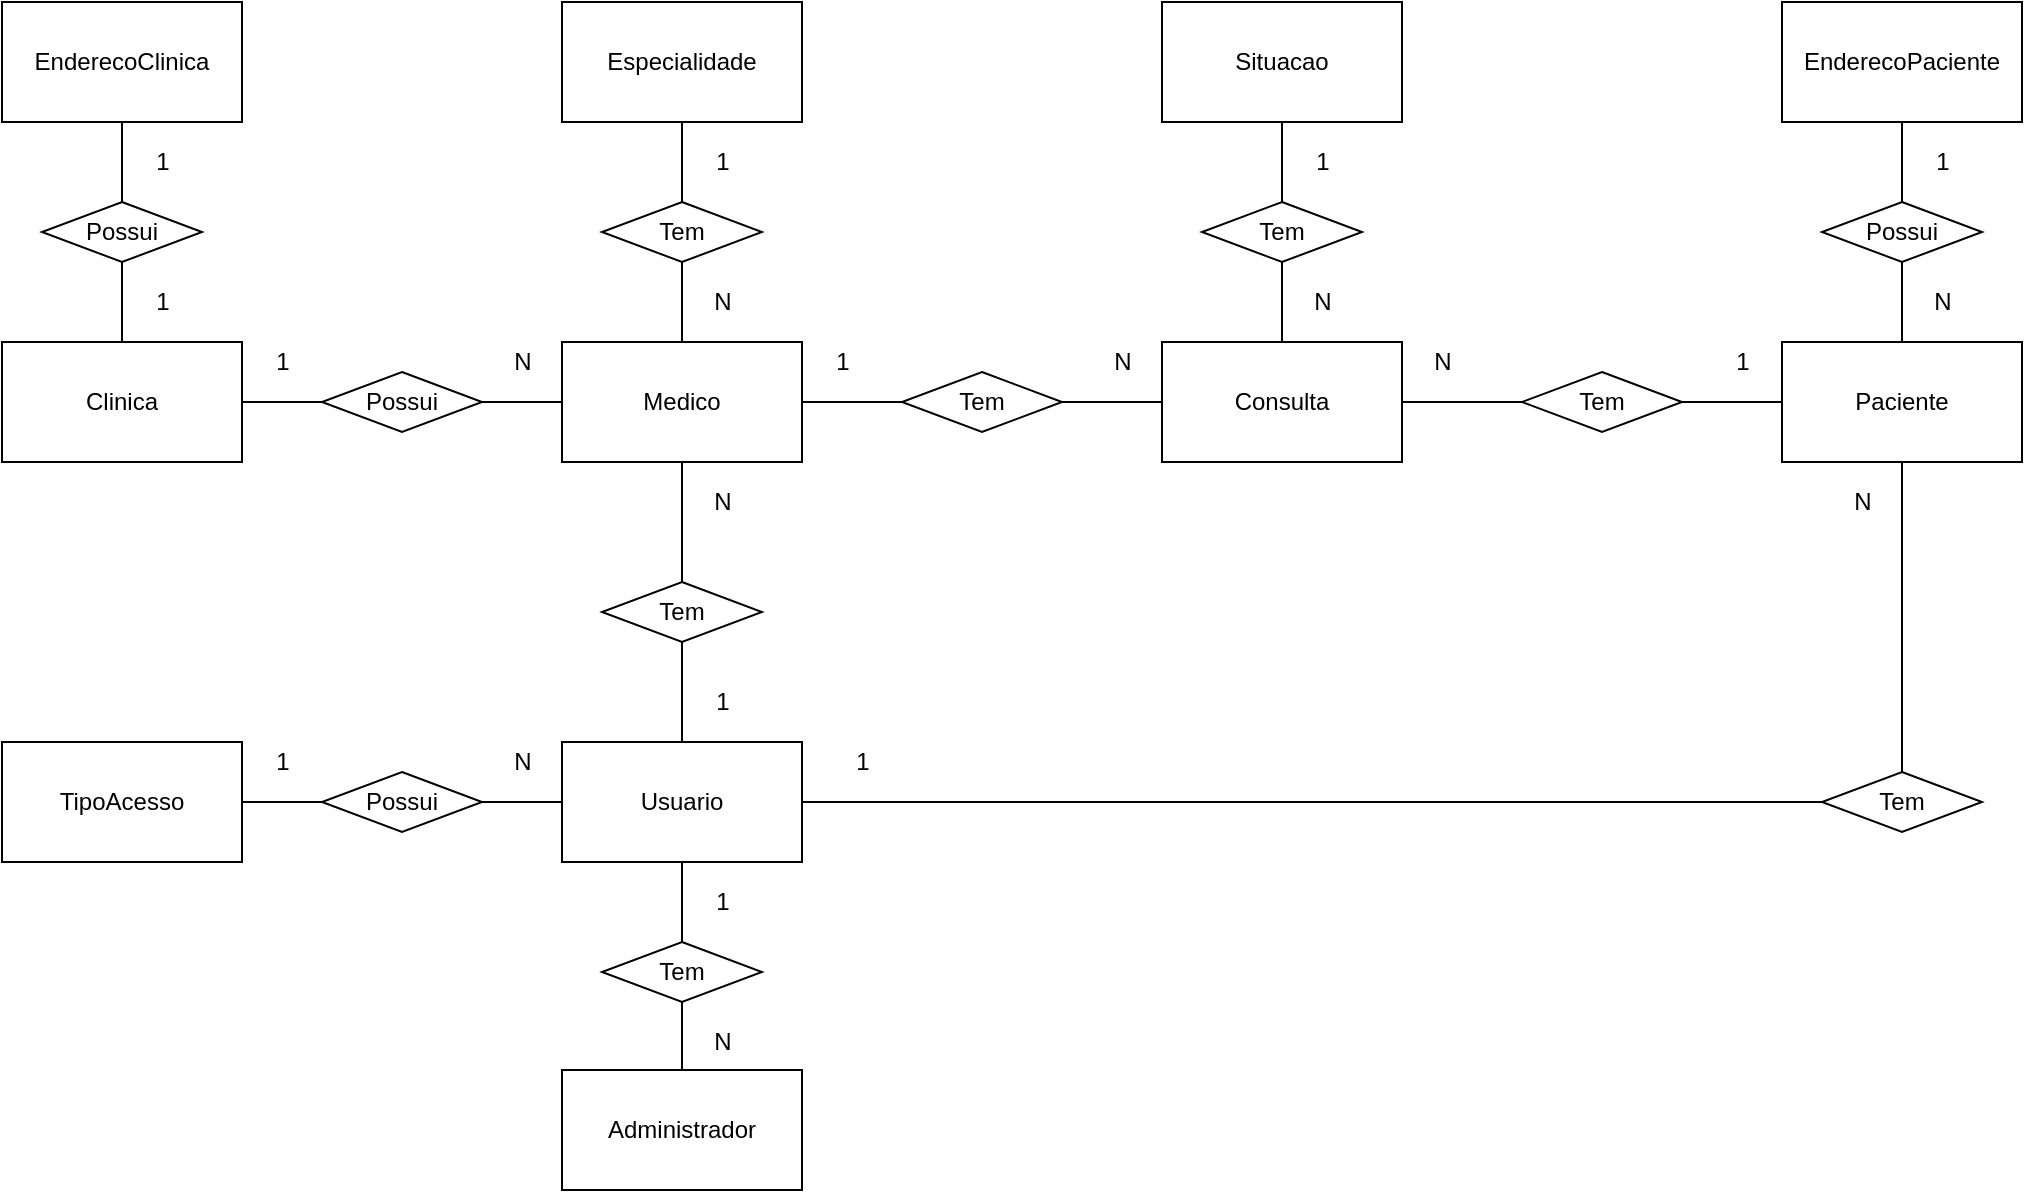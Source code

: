 <mxfile version="12.6.7" type="device" pages="2"><diagram id="RTGGnrLRQ4Rxk-JFBZKY" name="Conceitual"><mxGraphModel dx="848" dy="948" grid="1" gridSize="10" guides="1" tooltips="1" connect="1" arrows="1" fold="1" page="1" pageScale="1" pageWidth="827" pageHeight="1169" math="0" shadow="0"><root><mxCell id="0"/><mxCell id="1" parent="0"/><mxCell id="88bCL3sE8phS1_33BV3G-10" style="edgeStyle=orthogonalEdgeStyle;rounded=0;orthogonalLoop=1;jettySize=auto;html=1;endArrow=none;endFill=0;" edge="1" parent="1" source="88bCL3sE8phS1_33BV3G-1" target="88bCL3sE8phS1_33BV3G-8"><mxGeometry relative="1" as="geometry"/></mxCell><mxCell id="88bCL3sE8phS1_33BV3G-1" value="EnderecoClinica" style="rounded=0;whiteSpace=wrap;html=1;" vertex="1" parent="1"><mxGeometry x="20" y="20" width="120" height="60" as="geometry"/></mxCell><mxCell id="88bCL3sE8phS1_33BV3G-12" style="edgeStyle=orthogonalEdgeStyle;rounded=0;orthogonalLoop=1;jettySize=auto;html=1;endArrow=none;endFill=0;" edge="1" parent="1" source="88bCL3sE8phS1_33BV3G-2" target="88bCL3sE8phS1_33BV3G-8"><mxGeometry relative="1" as="geometry"/></mxCell><mxCell id="hlyUsVw-rLMhqmAxXdRf-1" style="edgeStyle=orthogonalEdgeStyle;rounded=0;orthogonalLoop=1;jettySize=auto;html=1;endArrow=none;endFill=0;" edge="1" parent="1" source="88bCL3sE8phS1_33BV3G-2" target="88bCL3sE8phS1_33BV3G-14"><mxGeometry relative="1" as="geometry"/></mxCell><mxCell id="88bCL3sE8phS1_33BV3G-2" value="Clinica" style="rounded=0;whiteSpace=wrap;html=1;" vertex="1" parent="1"><mxGeometry x="20" y="190" width="120" height="60" as="geometry"/></mxCell><mxCell id="88bCL3sE8phS1_33BV3G-48" value="" style="edgeStyle=orthogonalEdgeStyle;rounded=0;orthogonalLoop=1;jettySize=auto;html=1;endArrow=none;endFill=0;" edge="1" parent="1" source="88bCL3sE8phS1_33BV3G-4" target="88bCL3sE8phS1_33BV3G-25"><mxGeometry relative="1" as="geometry"/></mxCell><mxCell id="88bCL3sE8phS1_33BV3G-66" style="edgeStyle=orthogonalEdgeStyle;rounded=0;orthogonalLoop=1;jettySize=auto;html=1;endArrow=none;endFill=0;" edge="1" parent="1" source="88bCL3sE8phS1_33BV3G-4" target="88bCL3sE8phS1_33BV3G-65"><mxGeometry relative="1" as="geometry"/></mxCell><mxCell id="88bCL3sE8phS1_33BV3G-4" value="Medico" style="rounded=0;whiteSpace=wrap;html=1;" vertex="1" parent="1"><mxGeometry x="300" y="190" width="120" height="60" as="geometry"/></mxCell><mxCell id="88bCL3sE8phS1_33BV3G-46" style="edgeStyle=orthogonalEdgeStyle;rounded=0;orthogonalLoop=1;jettySize=auto;html=1;endArrow=none;endFill=0;" edge="1" parent="1" source="88bCL3sE8phS1_33BV3G-6" target="88bCL3sE8phS1_33BV3G-21"><mxGeometry relative="1" as="geometry"/></mxCell><mxCell id="88bCL3sE8phS1_33BV3G-6" value="Especialidade" style="rounded=0;whiteSpace=wrap;html=1;" vertex="1" parent="1"><mxGeometry x="300" y="20" width="120" height="60" as="geometry"/></mxCell><mxCell id="88bCL3sE8phS1_33BV3G-8" value="Possui" style="rhombus;whiteSpace=wrap;html=1;" vertex="1" parent="1"><mxGeometry x="40" y="120" width="80" height="30" as="geometry"/></mxCell><mxCell id="88bCL3sE8phS1_33BV3G-16" style="edgeStyle=orthogonalEdgeStyle;rounded=0;orthogonalLoop=1;jettySize=auto;html=1;endArrow=none;endFill=0;" edge="1" parent="1" source="88bCL3sE8phS1_33BV3G-14" target="88bCL3sE8phS1_33BV3G-4"><mxGeometry relative="1" as="geometry"/></mxCell><mxCell id="88bCL3sE8phS1_33BV3G-14" value="Possui" style="rhombus;whiteSpace=wrap;html=1;" vertex="1" parent="1"><mxGeometry x="180" y="205" width="80" height="30" as="geometry"/></mxCell><mxCell id="88bCL3sE8phS1_33BV3G-44" style="edgeStyle=orthogonalEdgeStyle;rounded=0;orthogonalLoop=1;jettySize=auto;html=1;endArrow=none;endFill=0;" edge="1" parent="1" source="88bCL3sE8phS1_33BV3G-21" target="88bCL3sE8phS1_33BV3G-4"><mxGeometry relative="1" as="geometry"/></mxCell><mxCell id="88bCL3sE8phS1_33BV3G-21" value="Tem" style="rhombus;whiteSpace=wrap;html=1;" vertex="1" parent="1"><mxGeometry x="320" y="120" width="80" height="30" as="geometry"/></mxCell><mxCell id="88bCL3sE8phS1_33BV3G-47" style="edgeStyle=orthogonalEdgeStyle;rounded=0;orthogonalLoop=1;jettySize=auto;html=1;endArrow=none;endFill=0;" edge="1" parent="1" source="88bCL3sE8phS1_33BV3G-23" target="88bCL3sE8phS1_33BV3G-29"><mxGeometry relative="1" as="geometry"/></mxCell><mxCell id="88bCL3sE8phS1_33BV3G-23" value="TipoAcesso" style="rounded=0;whiteSpace=wrap;html=1;" vertex="1" parent="1"><mxGeometry x="20" y="390" width="120" height="60" as="geometry"/></mxCell><mxCell id="88bCL3sE8phS1_33BV3G-31" style="edgeStyle=orthogonalEdgeStyle;rounded=0;orthogonalLoop=1;jettySize=auto;html=1;endArrow=none;endFill=0;" edge="1" parent="1" source="88bCL3sE8phS1_33BV3G-24" target="88bCL3sE8phS1_33BV3G-29"><mxGeometry relative="1" as="geometry"/></mxCell><mxCell id="88bCL3sE8phS1_33BV3G-50" value="" style="edgeStyle=orthogonalEdgeStyle;rounded=0;orthogonalLoop=1;jettySize=auto;html=1;endArrow=none;endFill=0;" edge="1" parent="1" source="88bCL3sE8phS1_33BV3G-24" target="88bCL3sE8phS1_33BV3G-25"><mxGeometry relative="1" as="geometry"/></mxCell><mxCell id="88bCL3sE8phS1_33BV3G-74" style="edgeStyle=orthogonalEdgeStyle;rounded=0;orthogonalLoop=1;jettySize=auto;html=1;entryX=0.5;entryY=0;entryDx=0;entryDy=0;endArrow=none;endFill=0;" edge="1" parent="1" source="88bCL3sE8phS1_33BV3G-24" target="88bCL3sE8phS1_33BV3G-71"><mxGeometry relative="1" as="geometry"/></mxCell><mxCell id="88bCL3sE8phS1_33BV3G-24" value="Usuario" style="rounded=0;whiteSpace=wrap;html=1;" vertex="1" parent="1"><mxGeometry x="300" y="390" width="120" height="60" as="geometry"/></mxCell><mxCell id="88bCL3sE8phS1_33BV3G-25" value="Tem" style="rhombus;whiteSpace=wrap;html=1;" vertex="1" parent="1"><mxGeometry x="320" y="310" width="80" height="30" as="geometry"/></mxCell><mxCell id="88bCL3sE8phS1_33BV3G-29" value="Possui" style="rhombus;whiteSpace=wrap;html=1;" vertex="1" parent="1"><mxGeometry x="180" y="405" width="80" height="30" as="geometry"/></mxCell><mxCell id="88bCL3sE8phS1_33BV3G-42" style="edgeStyle=orthogonalEdgeStyle;rounded=0;orthogonalLoop=1;jettySize=auto;html=1;endArrow=none;endFill=0;" edge="1" parent="1" source="88bCL3sE8phS1_33BV3G-32" target="88bCL3sE8phS1_33BV3G-39"><mxGeometry relative="1" as="geometry"/></mxCell><mxCell id="88bCL3sE8phS1_33BV3G-55" style="edgeStyle=orthogonalEdgeStyle;rounded=0;orthogonalLoop=1;jettySize=auto;html=1;endArrow=none;endFill=0;" edge="1" parent="1" source="88bCL3sE8phS1_33BV3G-32" target="88bCL3sE8phS1_33BV3G-54"><mxGeometry relative="1" as="geometry"/></mxCell><mxCell id="88bCL3sE8phS1_33BV3G-32" value="Paciente" style="rounded=0;whiteSpace=wrap;html=1;" vertex="1" parent="1"><mxGeometry x="910" y="190" width="120" height="60" as="geometry"/></mxCell><mxCell id="88bCL3sE8phS1_33BV3G-53" value="" style="edgeStyle=orthogonalEdgeStyle;rounded=0;orthogonalLoop=1;jettySize=auto;html=1;endArrow=none;endFill=0;" edge="1" parent="1" source="88bCL3sE8phS1_33BV3G-33" target="88bCL3sE8phS1_33BV3G-39"><mxGeometry relative="1" as="geometry"/></mxCell><mxCell id="88bCL3sE8phS1_33BV3G-33" value="EnderecoPaciente" style="rounded=0;whiteSpace=wrap;html=1;" vertex="1" parent="1"><mxGeometry x="910" y="20.0" width="120" height="60" as="geometry"/></mxCell><mxCell id="88bCL3sE8phS1_33BV3G-39" value="Possui" style="rhombus;whiteSpace=wrap;html=1;" vertex="1" parent="1"><mxGeometry x="930" y="120" width="80" height="30" as="geometry"/></mxCell><mxCell id="88bCL3sE8phS1_33BV3G-56" style="edgeStyle=orthogonalEdgeStyle;rounded=0;orthogonalLoop=1;jettySize=auto;html=1;endArrow=none;endFill=0;" edge="1" parent="1" source="88bCL3sE8phS1_33BV3G-54" target="88bCL3sE8phS1_33BV3G-24"><mxGeometry relative="1" as="geometry"/></mxCell><mxCell id="88bCL3sE8phS1_33BV3G-54" value="Tem" style="rhombus;whiteSpace=wrap;html=1;" vertex="1" parent="1"><mxGeometry x="930" y="405" width="80" height="30" as="geometry"/></mxCell><mxCell id="88bCL3sE8phS1_33BV3G-75" style="edgeStyle=orthogonalEdgeStyle;rounded=0;orthogonalLoop=1;jettySize=auto;html=1;entryX=0.5;entryY=1;entryDx=0;entryDy=0;endArrow=none;endFill=0;" edge="1" parent="1" source="88bCL3sE8phS1_33BV3G-57" target="88bCL3sE8phS1_33BV3G-71"><mxGeometry relative="1" as="geometry"/></mxCell><mxCell id="88bCL3sE8phS1_33BV3G-57" value="Administrador" style="rounded=0;whiteSpace=wrap;html=1;" vertex="1" parent="1"><mxGeometry x="300" y="554" width="120" height="60" as="geometry"/></mxCell><mxCell id="88bCL3sE8phS1_33BV3G-63" style="edgeStyle=orthogonalEdgeStyle;rounded=0;orthogonalLoop=1;jettySize=auto;html=1;endArrow=none;endFill=0;" edge="1" parent="1" source="88bCL3sE8phS1_33BV3G-58" target="88bCL3sE8phS1_33BV3G-59"><mxGeometry relative="1" as="geometry"/></mxCell><mxCell id="88bCL3sE8phS1_33BV3G-58" value="Situacao" style="rounded=0;whiteSpace=wrap;html=1;" vertex="1" parent="1"><mxGeometry x="600" y="20.0" width="120" height="60" as="geometry"/></mxCell><mxCell id="88bCL3sE8phS1_33BV3G-59" value="Tem" style="rhombus;whiteSpace=wrap;html=1;" vertex="1" parent="1"><mxGeometry x="620" y="120" width="80" height="30" as="geometry"/></mxCell><mxCell id="88bCL3sE8phS1_33BV3G-64" style="edgeStyle=orthogonalEdgeStyle;rounded=0;orthogonalLoop=1;jettySize=auto;html=1;entryX=0.5;entryY=1;entryDx=0;entryDy=0;endArrow=none;endFill=0;" edge="1" parent="1" source="88bCL3sE8phS1_33BV3G-60" target="88bCL3sE8phS1_33BV3G-59"><mxGeometry relative="1" as="geometry"/></mxCell><mxCell id="88bCL3sE8phS1_33BV3G-67" style="edgeStyle=orthogonalEdgeStyle;rounded=0;orthogonalLoop=1;jettySize=auto;html=1;endArrow=none;endFill=0;" edge="1" parent="1" source="88bCL3sE8phS1_33BV3G-60" target="88bCL3sE8phS1_33BV3G-65"><mxGeometry relative="1" as="geometry"/></mxCell><mxCell id="88bCL3sE8phS1_33BV3G-60" value="Consulta" style="rounded=0;whiteSpace=wrap;html=1;" vertex="1" parent="1"><mxGeometry x="600" y="190" width="120" height="60" as="geometry"/></mxCell><mxCell id="88bCL3sE8phS1_33BV3G-65" value="Tem" style="rhombus;whiteSpace=wrap;html=1;" vertex="1" parent="1"><mxGeometry x="470" y="205" width="80" height="30" as="geometry"/></mxCell><mxCell id="88bCL3sE8phS1_33BV3G-69" value="" style="edgeStyle=orthogonalEdgeStyle;rounded=0;orthogonalLoop=1;jettySize=auto;html=1;endArrow=none;endFill=0;" edge="1" parent="1" source="88bCL3sE8phS1_33BV3G-68" target="88bCL3sE8phS1_33BV3G-60"><mxGeometry relative="1" as="geometry"/></mxCell><mxCell id="88bCL3sE8phS1_33BV3G-70" style="edgeStyle=orthogonalEdgeStyle;rounded=0;orthogonalLoop=1;jettySize=auto;html=1;endArrow=none;endFill=0;" edge="1" parent="1" source="88bCL3sE8phS1_33BV3G-68" target="88bCL3sE8phS1_33BV3G-32"><mxGeometry relative="1" as="geometry"/></mxCell><mxCell id="88bCL3sE8phS1_33BV3G-68" value="Tem" style="rhombus;whiteSpace=wrap;html=1;" vertex="1" parent="1"><mxGeometry x="780" y="205" width="80" height="30" as="geometry"/></mxCell><mxCell id="88bCL3sE8phS1_33BV3G-71" value="Tem" style="rhombus;whiteSpace=wrap;html=1;" vertex="1" parent="1"><mxGeometry x="320" y="490" width="80" height="30" as="geometry"/></mxCell><mxCell id="hlyUsVw-rLMhqmAxXdRf-2" value="1" style="text;html=1;align=center;verticalAlign=middle;resizable=0;points=[];autosize=1;" vertex="1" parent="1"><mxGeometry x="90" y="90" width="20" height="20" as="geometry"/></mxCell><mxCell id="hlyUsVw-rLMhqmAxXdRf-3" value="1" style="text;html=1;align=center;verticalAlign=middle;resizable=0;points=[];autosize=1;" vertex="1" parent="1"><mxGeometry x="90" y="160" width="20" height="20" as="geometry"/></mxCell><mxCell id="hlyUsVw-rLMhqmAxXdRf-4" value="N" style="text;html=1;align=center;verticalAlign=middle;resizable=0;points=[];autosize=1;" vertex="1" parent="1"><mxGeometry x="270" y="190" width="20" height="20" as="geometry"/></mxCell><mxCell id="hlyUsVw-rLMhqmAxXdRf-5" value="1" style="text;html=1;align=center;verticalAlign=middle;resizable=0;points=[];autosize=1;" vertex="1" parent="1"><mxGeometry x="150" y="190" width="20" height="20" as="geometry"/></mxCell><mxCell id="hlyUsVw-rLMhqmAxXdRf-6" value="N" style="text;html=1;align=center;verticalAlign=middle;resizable=0;points=[];autosize=1;" vertex="1" parent="1"><mxGeometry x="370" y="160" width="20" height="20" as="geometry"/></mxCell><mxCell id="hlyUsVw-rLMhqmAxXdRf-7" value="1" style="text;html=1;align=center;verticalAlign=middle;resizable=0;points=[];autosize=1;" vertex="1" parent="1"><mxGeometry x="370" y="90" width="20" height="20" as="geometry"/></mxCell><mxCell id="hlyUsVw-rLMhqmAxXdRf-8" value="1" style="text;html=1;align=center;verticalAlign=middle;resizable=0;points=[];autosize=1;" vertex="1" parent="1"><mxGeometry x="370" y="360" width="20" height="20" as="geometry"/></mxCell><mxCell id="hlyUsVw-rLMhqmAxXdRf-9" value="N" style="text;html=1;align=center;verticalAlign=middle;resizable=0;points=[];autosize=1;" vertex="1" parent="1"><mxGeometry x="370" y="260" width="20" height="20" as="geometry"/></mxCell><mxCell id="hlyUsVw-rLMhqmAxXdRf-10" value="N" style="text;html=1;align=center;verticalAlign=middle;resizable=0;points=[];autosize=1;" vertex="1" parent="1"><mxGeometry x="570" y="190" width="20" height="20" as="geometry"/></mxCell><mxCell id="hlyUsVw-rLMhqmAxXdRf-11" value="1" style="text;html=1;align=center;verticalAlign=middle;resizable=0;points=[];autosize=1;" vertex="1" parent="1"><mxGeometry x="430" y="190" width="20" height="20" as="geometry"/></mxCell><mxCell id="hlyUsVw-rLMhqmAxXdRf-12" value="1" style="text;html=1;align=center;verticalAlign=middle;resizable=0;points=[];autosize=1;" vertex="1" parent="1"><mxGeometry x="670" y="90" width="20" height="20" as="geometry"/></mxCell><mxCell id="hlyUsVw-rLMhqmAxXdRf-15" value="N" style="text;html=1;align=center;verticalAlign=middle;resizable=0;points=[];autosize=1;" vertex="1" parent="1"><mxGeometry x="670" y="160" width="20" height="20" as="geometry"/></mxCell><mxCell id="hlyUsVw-rLMhqmAxXdRf-16" value="1" style="text;html=1;align=center;verticalAlign=middle;resizable=0;points=[];autosize=1;" vertex="1" parent="1"><mxGeometry x="880" y="190" width="20" height="20" as="geometry"/></mxCell><mxCell id="hlyUsVw-rLMhqmAxXdRf-18" value="N" style="text;html=1;align=center;verticalAlign=middle;resizable=0;points=[];autosize=1;" vertex="1" parent="1"><mxGeometry x="730" y="190" width="20" height="20" as="geometry"/></mxCell><mxCell id="hlyUsVw-rLMhqmAxXdRf-20" value="1" style="text;html=1;align=center;verticalAlign=middle;resizable=0;points=[];autosize=1;" vertex="1" parent="1"><mxGeometry x="980" y="90" width="20" height="20" as="geometry"/></mxCell><mxCell id="hlyUsVw-rLMhqmAxXdRf-21" value="N" style="text;html=1;align=center;verticalAlign=middle;resizable=0;points=[];autosize=1;" vertex="1" parent="1"><mxGeometry x="980" y="160" width="20" height="20" as="geometry"/></mxCell><mxCell id="hlyUsVw-rLMhqmAxXdRf-22" value="1" style="text;html=1;align=center;verticalAlign=middle;resizable=0;points=[];autosize=1;" vertex="1" parent="1"><mxGeometry x="150" y="390" width="20" height="20" as="geometry"/></mxCell><mxCell id="hlyUsVw-rLMhqmAxXdRf-23" value="N" style="text;html=1;align=center;verticalAlign=middle;resizable=0;points=[];autosize=1;" vertex="1" parent="1"><mxGeometry x="270" y="390" width="20" height="20" as="geometry"/></mxCell><mxCell id="hlyUsVw-rLMhqmAxXdRf-24" value="1" style="text;html=1;align=center;verticalAlign=middle;resizable=0;points=[];autosize=1;" vertex="1" parent="1"><mxGeometry x="370" y="460" width="20" height="20" as="geometry"/></mxCell><mxCell id="hlyUsVw-rLMhqmAxXdRf-25" value="N" style="text;html=1;align=center;verticalAlign=middle;resizable=0;points=[];autosize=1;" vertex="1" parent="1"><mxGeometry x="370" y="530" width="20" height="20" as="geometry"/></mxCell><mxCell id="hlyUsVw-rLMhqmAxXdRf-26" value="1" style="text;html=1;align=center;verticalAlign=middle;resizable=0;points=[];autosize=1;" vertex="1" parent="1"><mxGeometry x="440" y="390" width="20" height="20" as="geometry"/></mxCell><mxCell id="hlyUsVw-rLMhqmAxXdRf-27" value="N" style="text;html=1;align=center;verticalAlign=middle;resizable=0;points=[];autosize=1;" vertex="1" parent="1"><mxGeometry x="940" y="260" width="20" height="20" as="geometry"/></mxCell></root></mxGraphModel></diagram><diagram id="JC69DYzBAQxkt1nvGS7W" name="Logico"><mxGraphModel dx="1454" dy="1626" grid="1" gridSize="10" guides="1" tooltips="1" connect="1" arrows="1" fold="1" page="1" pageScale="1" pageWidth="827" pageHeight="1169" math="0" shadow="0"><root><mxCell id="8YvCduetvccLdcCyBG-E-0"/><mxCell id="8YvCduetvccLdcCyBG-E-1" parent="8YvCduetvccLdcCyBG-E-0"/><mxCell id="8YvCduetvccLdcCyBG-E-14" value="EnderecoClinica" style="swimlane;fontStyle=0;childLayout=stackLayout;horizontal=1;startSize=26;fillColor=#e0e0e0;horizontalStack=0;resizeParent=1;resizeParentMax=0;resizeLast=0;collapsible=1;marginBottom=0;swimlaneFillColor=#ffffff;align=center;fontSize=14;" vertex="1" parent="8YvCduetvccLdcCyBG-E-1"><mxGeometry x="30" y="250" width="200" height="144" as="geometry"/></mxCell><mxCell id="8YvCduetvccLdcCyBG-E-15" value="IdEnderecoClinica" style="shape=partialRectangle;top=0;left=0;right=0;bottom=1;align=left;verticalAlign=middle;fillColor=none;spacingLeft=34;spacingRight=4;overflow=hidden;rotatable=0;points=[[0,0.5],[1,0.5]];portConstraint=eastwest;dropTarget=0;fontStyle=5;fontSize=12;" vertex="1" parent="8YvCduetvccLdcCyBG-E-14"><mxGeometry y="26" width="200" height="30" as="geometry"/></mxCell><mxCell id="8YvCduetvccLdcCyBG-E-16" value="PK" style="shape=partialRectangle;top=0;left=0;bottom=0;fillColor=none;align=left;verticalAlign=middle;spacingLeft=4;spacingRight=4;overflow=hidden;rotatable=0;points=[];portConstraint=eastwest;part=1;fontSize=12;" vertex="1" connectable="0" parent="8YvCduetvccLdcCyBG-E-15"><mxGeometry width="30" height="30" as="geometry"/></mxCell><mxCell id="8YvCduetvccLdcCyBG-E-17" value="Estado(VARCHAR)" style="shape=partialRectangle;top=0;left=0;right=0;bottom=0;align=left;verticalAlign=top;fillColor=none;spacingLeft=34;spacingRight=4;overflow=hidden;rotatable=0;points=[[0,0.5],[1,0.5]];portConstraint=eastwest;dropTarget=0;fontSize=12;" vertex="1" parent="8YvCduetvccLdcCyBG-E-14"><mxGeometry y="56" width="200" height="26" as="geometry"/></mxCell><mxCell id="8YvCduetvccLdcCyBG-E-18" value="" style="shape=partialRectangle;top=0;left=0;bottom=0;fillColor=none;align=left;verticalAlign=top;spacingLeft=4;spacingRight=4;overflow=hidden;rotatable=0;points=[];portConstraint=eastwest;part=1;fontSize=12;" vertex="1" connectable="0" parent="8YvCduetvccLdcCyBG-E-17"><mxGeometry width="30" height="26" as="geometry"/></mxCell><mxCell id="8YvCduetvccLdcCyBG-E-19" value="Cidade(VARCHAR)" style="shape=partialRectangle;top=0;left=0;right=0;bottom=0;align=left;verticalAlign=top;fillColor=none;spacingLeft=34;spacingRight=4;overflow=hidden;rotatable=0;points=[[0,0.5],[1,0.5]];portConstraint=eastwest;dropTarget=0;fontSize=12;" vertex="1" parent="8YvCduetvccLdcCyBG-E-14"><mxGeometry y="82" width="200" height="26" as="geometry"/></mxCell><mxCell id="8YvCduetvccLdcCyBG-E-20" value="" style="shape=partialRectangle;top=0;left=0;bottom=0;fillColor=none;align=left;verticalAlign=top;spacingLeft=4;spacingRight=4;overflow=hidden;rotatable=0;points=[];portConstraint=eastwest;part=1;fontSize=12;" vertex="1" connectable="0" parent="8YvCduetvccLdcCyBG-E-19"><mxGeometry width="30" height="26" as="geometry"/></mxCell><mxCell id="8YvCduetvccLdcCyBG-E-21" value="Rua(VARCHAR)" style="shape=partialRectangle;top=0;left=0;right=0;bottom=0;align=left;verticalAlign=top;fillColor=none;spacingLeft=34;spacingRight=4;overflow=hidden;rotatable=0;points=[[0,0.5],[1,0.5]];portConstraint=eastwest;dropTarget=0;fontSize=12;" vertex="1" parent="8YvCduetvccLdcCyBG-E-14"><mxGeometry y="108" width="200" height="26" as="geometry"/></mxCell><mxCell id="8YvCduetvccLdcCyBG-E-22" value="" style="shape=partialRectangle;top=0;left=0;bottom=0;fillColor=none;align=left;verticalAlign=top;spacingLeft=4;spacingRight=4;overflow=hidden;rotatable=0;points=[];portConstraint=eastwest;part=1;fontSize=12;" vertex="1" connectable="0" parent="8YvCduetvccLdcCyBG-E-21"><mxGeometry width="30" height="26" as="geometry"/></mxCell><mxCell id="8YvCduetvccLdcCyBG-E-23" value="" style="shape=partialRectangle;top=0;left=0;right=0;bottom=0;align=left;verticalAlign=top;fillColor=none;spacingLeft=34;spacingRight=4;overflow=hidden;rotatable=0;points=[[0,0.5],[1,0.5]];portConstraint=eastwest;dropTarget=0;fontSize=12;" vertex="1" parent="8YvCduetvccLdcCyBG-E-14"><mxGeometry y="134" width="200" height="10" as="geometry"/></mxCell><mxCell id="8YvCduetvccLdcCyBG-E-24" value="" style="shape=partialRectangle;top=0;left=0;bottom=0;fillColor=none;align=left;verticalAlign=top;spacingLeft=4;spacingRight=4;overflow=hidden;rotatable=0;points=[];portConstraint=eastwest;part=1;fontSize=12;" vertex="1" connectable="0" parent="8YvCduetvccLdcCyBG-E-23"><mxGeometry width="30" height="10" as="geometry"/></mxCell><mxCell id="8YvCduetvccLdcCyBG-E-25" value="Clinica" style="swimlane;fontStyle=0;childLayout=stackLayout;horizontal=1;startSize=26;fillColor=#e0e0e0;horizontalStack=0;resizeParent=1;resizeParentMax=0;resizeLast=0;collapsible=1;marginBottom=0;swimlaneFillColor=#ffffff;align=center;fontSize=14;" vertex="1" parent="8YvCduetvccLdcCyBG-E-1"><mxGeometry x="290" y="220" width="200" height="216" as="geometry"/></mxCell><mxCell id="8YvCduetvccLdcCyBG-E-26" value="IdClinica" style="shape=partialRectangle;top=0;left=0;right=0;bottom=0;align=left;verticalAlign=middle;fillColor=none;spacingLeft=60;spacingRight=4;overflow=hidden;rotatable=0;points=[[0,0.5],[1,0.5]];portConstraint=eastwest;dropTarget=0;fontStyle=5;fontSize=12;" vertex="1" parent="8YvCduetvccLdcCyBG-E-25"><mxGeometry y="26" width="200" height="30" as="geometry"/></mxCell><mxCell id="8YvCduetvccLdcCyBG-E-27" value="PK" style="shape=partialRectangle;fontStyle=1;top=0;left=0;bottom=0;fillColor=none;align=left;verticalAlign=middle;spacingLeft=4;spacingRight=4;overflow=hidden;rotatable=0;points=[];portConstraint=eastwest;part=1;fontSize=12;" vertex="1" connectable="0" parent="8YvCduetvccLdcCyBG-E-26"><mxGeometry width="56" height="30" as="geometry"/></mxCell><mxCell id="8YvCduetvccLdcCyBG-E-28" value="IdEnderacoClinica" style="shape=partialRectangle;top=0;left=0;right=0;bottom=1;align=left;verticalAlign=middle;fillColor=none;spacingLeft=60;spacingRight=4;overflow=hidden;rotatable=0;points=[[0,0.5],[1,0.5]];portConstraint=eastwest;dropTarget=0;fontStyle=5;fontSize=12;" vertex="1" parent="8YvCduetvccLdcCyBG-E-25"><mxGeometry y="56" width="200" height="30" as="geometry"/></mxCell><mxCell id="8YvCduetvccLdcCyBG-E-29" value="FK1" style="shape=partialRectangle;fontStyle=1;top=0;left=0;bottom=0;fillColor=none;align=left;verticalAlign=middle;spacingLeft=4;spacingRight=4;overflow=hidden;rotatable=0;points=[];portConstraint=eastwest;part=1;fontSize=12;" vertex="1" connectable="0" parent="8YvCduetvccLdcCyBG-E-28"><mxGeometry width="56" height="30" as="geometry"/></mxCell><mxCell id="8YvCduetvccLdcCyBG-E-30" value="NomeFantasia(VARCHAR)" style="shape=partialRectangle;top=0;left=0;right=0;bottom=0;align=left;verticalAlign=top;fillColor=none;spacingLeft=60;spacingRight=4;overflow=hidden;rotatable=0;points=[[0,0.5],[1,0.5]];portConstraint=eastwest;dropTarget=0;fontSize=12;" vertex="1" parent="8YvCduetvccLdcCyBG-E-25"><mxGeometry y="86" width="200" height="26" as="geometry"/></mxCell><mxCell id="8YvCduetvccLdcCyBG-E-31" value="" style="shape=partialRectangle;top=0;left=0;bottom=0;fillColor=none;align=left;verticalAlign=top;spacingLeft=4;spacingRight=4;overflow=hidden;rotatable=0;points=[];portConstraint=eastwest;part=1;fontSize=12;" vertex="1" connectable="0" parent="8YvCduetvccLdcCyBG-E-30"><mxGeometry width="56" height="26" as="geometry"/></mxCell><mxCell id="8YvCduetvccLdcCyBG-E-36" value="CNPJ(VARCHAR)" style="shape=partialRectangle;top=0;left=0;right=0;bottom=0;align=left;verticalAlign=top;fillColor=none;spacingLeft=60;spacingRight=4;overflow=hidden;rotatable=0;points=[[0,0.5],[1,0.5]];portConstraint=eastwest;dropTarget=0;fontSize=12;" vertex="1" parent="8YvCduetvccLdcCyBG-E-25"><mxGeometry y="112" width="200" height="26" as="geometry"/></mxCell><mxCell id="8YvCduetvccLdcCyBG-E-37" value="" style="shape=partialRectangle;top=0;left=0;bottom=0;fillColor=none;align=left;verticalAlign=top;spacingLeft=4;spacingRight=4;overflow=hidden;rotatable=0;points=[];portConstraint=eastwest;part=1;fontSize=12;" vertex="1" connectable="0" parent="8YvCduetvccLdcCyBG-E-36"><mxGeometry width="56" height="26" as="geometry"/></mxCell><mxCell id="8YvCduetvccLdcCyBG-E-38" value="RazãoSocial(VARCHAR)" style="shape=partialRectangle;top=0;left=0;right=0;bottom=0;align=left;verticalAlign=top;fillColor=none;spacingLeft=60;spacingRight=4;overflow=hidden;rotatable=0;points=[[0,0.5],[1,0.5]];portConstraint=eastwest;dropTarget=0;fontSize=12;" vertex="1" parent="8YvCduetvccLdcCyBG-E-25"><mxGeometry y="138" width="200" height="26" as="geometry"/></mxCell><mxCell id="8YvCduetvccLdcCyBG-E-39" value="" style="shape=partialRectangle;top=0;left=0;bottom=0;fillColor=none;align=left;verticalAlign=top;spacingLeft=4;spacingRight=4;overflow=hidden;rotatable=0;points=[];portConstraint=eastwest;part=1;fontSize=12;" vertex="1" connectable="0" parent="8YvCduetvccLdcCyBG-E-38"><mxGeometry width="56" height="26" as="geometry"/></mxCell><mxCell id="8YvCduetvccLdcCyBG-E-32" value="HorarioAbertura(Time)" style="shape=partialRectangle;top=0;left=0;right=0;bottom=0;align=left;verticalAlign=top;fillColor=none;spacingLeft=60;spacingRight=4;overflow=hidden;rotatable=0;points=[[0,0.5],[1,0.5]];portConstraint=eastwest;dropTarget=0;fontSize=12;" vertex="1" parent="8YvCduetvccLdcCyBG-E-25"><mxGeometry y="164" width="200" height="26" as="geometry"/></mxCell><mxCell id="8YvCduetvccLdcCyBG-E-33" value="" style="shape=partialRectangle;top=0;left=0;bottom=0;fillColor=none;align=left;verticalAlign=top;spacingLeft=4;spacingRight=4;overflow=hidden;rotatable=0;points=[];portConstraint=eastwest;part=1;fontSize=12;" vertex="1" connectable="0" parent="8YvCduetvccLdcCyBG-E-32"><mxGeometry width="56" height="26" as="geometry"/></mxCell><mxCell id="8YvCduetvccLdcCyBG-E-34" value="HorarioFechamento(Time)" style="shape=partialRectangle;top=0;left=0;right=0;bottom=0;align=left;verticalAlign=top;fillColor=none;spacingLeft=60;spacingRight=4;overflow=hidden;rotatable=0;points=[[0,0.5],[1,0.5]];portConstraint=eastwest;dropTarget=0;fontSize=12;" vertex="1" parent="8YvCduetvccLdcCyBG-E-25"><mxGeometry y="190" width="200" height="26" as="geometry"/></mxCell><mxCell id="8YvCduetvccLdcCyBG-E-35" value="" style="shape=partialRectangle;top=0;left=0;bottom=0;fillColor=none;align=left;verticalAlign=top;spacingLeft=4;spacingRight=4;overflow=hidden;rotatable=0;points=[];portConstraint=eastwest;part=1;fontSize=12;" vertex="1" connectable="0" parent="8YvCduetvccLdcCyBG-E-34"><mxGeometry width="56" height="26" as="geometry"/></mxCell><mxCell id="8YvCduetvccLdcCyBG-E-44" value="TipoAcesso" style="swimlane;fontStyle=0;childLayout=stackLayout;horizontal=1;startSize=26;fillColor=#e0e0e0;horizontalStack=0;resizeParent=1;resizeParentMax=0;resizeLast=0;collapsible=1;marginBottom=0;swimlaneFillColor=#ffffff;align=center;fontSize=14;" vertex="1" parent="8YvCduetvccLdcCyBG-E-1"><mxGeometry x="30" y="540" width="200" height="92" as="geometry"/></mxCell><mxCell id="8YvCduetvccLdcCyBG-E-45" value="IdTipoAcesso" style="shape=partialRectangle;top=0;left=0;right=0;bottom=1;align=left;verticalAlign=middle;fillColor=none;spacingLeft=34;spacingRight=4;overflow=hidden;rotatable=0;points=[[0,0.5],[1,0.5]];portConstraint=eastwest;dropTarget=0;fontStyle=5;fontSize=12;" vertex="1" parent="8YvCduetvccLdcCyBG-E-44"><mxGeometry y="26" width="200" height="30" as="geometry"/></mxCell><mxCell id="8YvCduetvccLdcCyBG-E-46" value="PK" style="shape=partialRectangle;top=0;left=0;bottom=0;fillColor=none;align=left;verticalAlign=middle;spacingLeft=4;spacingRight=4;overflow=hidden;rotatable=0;points=[];portConstraint=eastwest;part=1;fontSize=12;" vertex="1" connectable="0" parent="8YvCduetvccLdcCyBG-E-45"><mxGeometry width="30" height="30" as="geometry"/></mxCell><mxCell id="8YvCduetvccLdcCyBG-E-47" value="TituloTipoAcesso(VARCHAR)" style="shape=partialRectangle;top=0;left=0;right=0;bottom=0;align=left;verticalAlign=top;fillColor=none;spacingLeft=34;spacingRight=4;overflow=hidden;rotatable=0;points=[[0,0.5],[1,0.5]];portConstraint=eastwest;dropTarget=0;fontSize=12;" vertex="1" parent="8YvCduetvccLdcCyBG-E-44"><mxGeometry y="56" width="200" height="26" as="geometry"/></mxCell><mxCell id="8YvCduetvccLdcCyBG-E-48" value="" style="shape=partialRectangle;top=0;left=0;bottom=0;fillColor=none;align=left;verticalAlign=top;spacingLeft=4;spacingRight=4;overflow=hidden;rotatable=0;points=[];portConstraint=eastwest;part=1;fontSize=12;" vertex="1" connectable="0" parent="8YvCduetvccLdcCyBG-E-47"><mxGeometry width="30" height="26" as="geometry"/></mxCell><mxCell id="8YvCduetvccLdcCyBG-E-53" value="" style="shape=partialRectangle;top=0;left=0;right=0;bottom=0;align=left;verticalAlign=top;fillColor=none;spacingLeft=34;spacingRight=4;overflow=hidden;rotatable=0;points=[[0,0.5],[1,0.5]];portConstraint=eastwest;dropTarget=0;fontSize=12;" vertex="1" parent="8YvCduetvccLdcCyBG-E-44"><mxGeometry y="82" width="200" height="10" as="geometry"/></mxCell><mxCell id="8YvCduetvccLdcCyBG-E-54" value="" style="shape=partialRectangle;top=0;left=0;bottom=0;fillColor=none;align=left;verticalAlign=top;spacingLeft=4;spacingRight=4;overflow=hidden;rotatable=0;points=[];portConstraint=eastwest;part=1;fontSize=12;" vertex="1" connectable="0" parent="8YvCduetvccLdcCyBG-E-53"><mxGeometry width="30" height="10" as="geometry"/></mxCell><mxCell id="8YvCduetvccLdcCyBG-E-66" value="Usuario" style="swimlane;fontStyle=0;childLayout=stackLayout;horizontal=1;startSize=26;fillColor=#e0e0e0;horizontalStack=0;resizeParent=1;resizeParentMax=0;resizeLast=0;collapsible=1;marginBottom=0;swimlaneFillColor=#ffffff;align=center;fontSize=14;" vertex="1" parent="8YvCduetvccLdcCyBG-E-1"><mxGeometry x="290" y="510" width="200" height="138" as="geometry"/></mxCell><mxCell id="8YvCduetvccLdcCyBG-E-67" value="IdUsuario" style="shape=partialRectangle;top=0;left=0;right=0;bottom=0;align=left;verticalAlign=middle;fillColor=none;spacingLeft=60;spacingRight=4;overflow=hidden;rotatable=0;points=[[0,0.5],[1,0.5]];portConstraint=eastwest;dropTarget=0;fontStyle=5;fontSize=12;" vertex="1" parent="8YvCduetvccLdcCyBG-E-66"><mxGeometry y="26" width="200" height="30" as="geometry"/></mxCell><mxCell id="8YvCduetvccLdcCyBG-E-68" value="PK" style="shape=partialRectangle;fontStyle=1;top=0;left=0;bottom=0;fillColor=none;align=left;verticalAlign=middle;spacingLeft=4;spacingRight=4;overflow=hidden;rotatable=0;points=[];portConstraint=eastwest;part=1;fontSize=12;" vertex="1" connectable="0" parent="8YvCduetvccLdcCyBG-E-67"><mxGeometry width="56" height="30" as="geometry"/></mxCell><mxCell id="8YvCduetvccLdcCyBG-E-69" value="IdTipoAcesso" style="shape=partialRectangle;top=0;left=0;right=0;bottom=1;align=left;verticalAlign=middle;fillColor=none;spacingLeft=60;spacingRight=4;overflow=hidden;rotatable=0;points=[[0,0.5],[1,0.5]];portConstraint=eastwest;dropTarget=0;fontStyle=5;fontSize=12;" vertex="1" parent="8YvCduetvccLdcCyBG-E-66"><mxGeometry y="56" width="200" height="30" as="geometry"/></mxCell><mxCell id="8YvCduetvccLdcCyBG-E-70" value="FK1" style="shape=partialRectangle;fontStyle=1;top=0;left=0;bottom=0;fillColor=none;align=left;verticalAlign=middle;spacingLeft=4;spacingRight=4;overflow=hidden;rotatable=0;points=[];portConstraint=eastwest;part=1;fontSize=12;" vertex="1" connectable="0" parent="8YvCduetvccLdcCyBG-E-69"><mxGeometry width="56" height="30" as="geometry"/></mxCell><mxCell id="8YvCduetvccLdcCyBG-E-71" value="Email(VARCHAR)" style="shape=partialRectangle;top=0;left=0;right=0;bottom=0;align=left;verticalAlign=top;fillColor=none;spacingLeft=60;spacingRight=4;overflow=hidden;rotatable=0;points=[[0,0.5],[1,0.5]];portConstraint=eastwest;dropTarget=0;fontSize=12;" vertex="1" parent="8YvCduetvccLdcCyBG-E-66"><mxGeometry y="86" width="200" height="26" as="geometry"/></mxCell><mxCell id="8YvCduetvccLdcCyBG-E-72" value="" style="shape=partialRectangle;top=0;left=0;bottom=0;fillColor=none;align=left;verticalAlign=top;spacingLeft=4;spacingRight=4;overflow=hidden;rotatable=0;points=[];portConstraint=eastwest;part=1;fontSize=12;" vertex="1" connectable="0" parent="8YvCduetvccLdcCyBG-E-71"><mxGeometry width="56" height="26" as="geometry"/></mxCell><mxCell id="8YvCduetvccLdcCyBG-E-73" value="Senha(VARCHAR)" style="shape=partialRectangle;top=0;left=0;right=0;bottom=0;align=left;verticalAlign=top;fillColor=none;spacingLeft=60;spacingRight=4;overflow=hidden;rotatable=0;points=[[0,0.5],[1,0.5]];portConstraint=eastwest;dropTarget=0;fontSize=12;" vertex="1" parent="8YvCduetvccLdcCyBG-E-66"><mxGeometry y="112" width="200" height="26" as="geometry"/></mxCell><mxCell id="8YvCduetvccLdcCyBG-E-74" value="" style="shape=partialRectangle;top=0;left=0;bottom=0;fillColor=none;align=left;verticalAlign=top;spacingLeft=4;spacingRight=4;overflow=hidden;rotatable=0;points=[];portConstraint=eastwest;part=1;fontSize=12;" vertex="1" connectable="0" parent="8YvCduetvccLdcCyBG-E-73"><mxGeometry width="56" height="26" as="geometry"/></mxCell><mxCell id="8YvCduetvccLdcCyBG-E-79" value="Especialidade" style="swimlane;fontStyle=0;childLayout=stackLayout;horizontal=1;startSize=26;fillColor=#e0e0e0;horizontalStack=0;resizeParent=1;resizeParentMax=0;resizeLast=0;collapsible=1;marginBottom=0;swimlaneFillColor=#ffffff;align=center;fontSize=14;" vertex="1" parent="8YvCduetvccLdcCyBG-E-1"><mxGeometry x="290" y="80" width="200" height="92" as="geometry"/></mxCell><mxCell id="8YvCduetvccLdcCyBG-E-80" value="IdEspecialidade" style="shape=partialRectangle;top=0;left=0;right=0;bottom=1;align=left;verticalAlign=middle;fillColor=none;spacingLeft=34;spacingRight=4;overflow=hidden;rotatable=0;points=[[0,0.5],[1,0.5]];portConstraint=eastwest;dropTarget=0;fontStyle=5;fontSize=12;" vertex="1" parent="8YvCduetvccLdcCyBG-E-79"><mxGeometry y="26" width="200" height="30" as="geometry"/></mxCell><mxCell id="8YvCduetvccLdcCyBG-E-81" value="PK" style="shape=partialRectangle;top=0;left=0;bottom=0;fillColor=none;align=left;verticalAlign=middle;spacingLeft=4;spacingRight=4;overflow=hidden;rotatable=0;points=[];portConstraint=eastwest;part=1;fontSize=12;" vertex="1" connectable="0" parent="8YvCduetvccLdcCyBG-E-80"><mxGeometry width="30" height="30" as="geometry"/></mxCell><mxCell id="8YvCduetvccLdcCyBG-E-82" value="TituloEspecialidade(VARCHAR)" style="shape=partialRectangle;top=0;left=0;right=0;bottom=0;align=left;verticalAlign=top;fillColor=none;spacingLeft=34;spacingRight=4;overflow=hidden;rotatable=0;points=[[0,0.5],[1,0.5]];portConstraint=eastwest;dropTarget=0;fontSize=12;" vertex="1" parent="8YvCduetvccLdcCyBG-E-79"><mxGeometry y="56" width="200" height="26" as="geometry"/></mxCell><mxCell id="8YvCduetvccLdcCyBG-E-83" value="" style="shape=partialRectangle;top=0;left=0;bottom=0;fillColor=none;align=left;verticalAlign=top;spacingLeft=4;spacingRight=4;overflow=hidden;rotatable=0;points=[];portConstraint=eastwest;part=1;fontSize=12;" vertex="1" connectable="0" parent="8YvCduetvccLdcCyBG-E-82"><mxGeometry width="30" height="26" as="geometry"/></mxCell><mxCell id="8YvCduetvccLdcCyBG-E-84" value="" style="shape=partialRectangle;top=0;left=0;right=0;bottom=0;align=left;verticalAlign=top;fillColor=none;spacingLeft=34;spacingRight=4;overflow=hidden;rotatable=0;points=[[0,0.5],[1,0.5]];portConstraint=eastwest;dropTarget=0;fontSize=12;" vertex="1" parent="8YvCduetvccLdcCyBG-E-79"><mxGeometry y="82" width="200" height="10" as="geometry"/></mxCell><mxCell id="8YvCduetvccLdcCyBG-E-85" value="" style="shape=partialRectangle;top=0;left=0;bottom=0;fillColor=none;align=left;verticalAlign=top;spacingLeft=4;spacingRight=4;overflow=hidden;rotatable=0;points=[];portConstraint=eastwest;part=1;fontSize=12;" vertex="1" connectable="0" parent="8YvCduetvccLdcCyBG-E-84"><mxGeometry width="30" height="10" as="geometry"/></mxCell><mxCell id="8YvCduetvccLdcCyBG-E-86" value="Medico" style="swimlane;fontStyle=0;childLayout=stackLayout;horizontal=1;startSize=26;fillColor=#e0e0e0;horizontalStack=0;resizeParent=1;resizeParentMax=0;resizeLast=0;collapsible=1;marginBottom=0;swimlaneFillColor=#ffffff;align=center;fontSize=14;" vertex="1" parent="8YvCduetvccLdcCyBG-E-1"><mxGeometry x="626.86" y="280" width="200" height="198" as="geometry"/></mxCell><mxCell id="8YvCduetvccLdcCyBG-E-87" value="IdMedico" style="shape=partialRectangle;top=0;left=0;right=0;bottom=0;align=left;verticalAlign=middle;fillColor=none;spacingLeft=60;spacingRight=4;overflow=hidden;rotatable=0;points=[[0,0.5],[1,0.5]];portConstraint=eastwest;dropTarget=0;fontStyle=5;fontSize=12;" vertex="1" parent="8YvCduetvccLdcCyBG-E-86"><mxGeometry y="26" width="200" height="30" as="geometry"/></mxCell><mxCell id="8YvCduetvccLdcCyBG-E-88" value="PK" style="shape=partialRectangle;fontStyle=1;top=0;left=0;bottom=0;fillColor=none;align=left;verticalAlign=middle;spacingLeft=4;spacingRight=4;overflow=hidden;rotatable=0;points=[];portConstraint=eastwest;part=1;fontSize=12;" vertex="1" connectable="0" parent="8YvCduetvccLdcCyBG-E-87"><mxGeometry width="56" height="30" as="geometry"/></mxCell><mxCell id="8YvCduetvccLdcCyBG-E-103" value="IdEspecialidade" style="shape=partialRectangle;top=0;left=0;right=0;bottom=0;align=left;verticalAlign=middle;fillColor=none;spacingLeft=60;spacingRight=4;overflow=hidden;rotatable=0;points=[[0,0.5],[1,0.5]];portConstraint=eastwest;dropTarget=0;fontStyle=5;fontSize=12;" vertex="1" parent="8YvCduetvccLdcCyBG-E-86"><mxGeometry y="56" width="200" height="30" as="geometry"/></mxCell><mxCell id="8YvCduetvccLdcCyBG-E-104" value="FK1" style="shape=partialRectangle;fontStyle=1;top=0;left=0;bottom=0;fillColor=none;align=left;verticalAlign=middle;spacingLeft=4;spacingRight=4;overflow=hidden;rotatable=0;points=[];portConstraint=eastwest;part=1;fontSize=12;" vertex="1" connectable="0" parent="8YvCduetvccLdcCyBG-E-103"><mxGeometry width="56" height="30" as="geometry"/></mxCell><mxCell id="8YvCduetvccLdcCyBG-E-105" value="IdClinica" style="shape=partialRectangle;top=0;left=0;right=0;bottom=0;align=left;verticalAlign=middle;fillColor=none;spacingLeft=60;spacingRight=4;overflow=hidden;rotatable=0;points=[[0,0.5],[1,0.5]];portConstraint=eastwest;dropTarget=0;fontStyle=5;fontSize=12;" vertex="1" parent="8YvCduetvccLdcCyBG-E-86"><mxGeometry y="86" width="200" height="30" as="geometry"/></mxCell><mxCell id="8YvCduetvccLdcCyBG-E-106" value="FK2" style="shape=partialRectangle;fontStyle=1;top=0;left=0;bottom=0;fillColor=none;align=left;verticalAlign=middle;spacingLeft=4;spacingRight=4;overflow=hidden;rotatable=0;points=[];portConstraint=eastwest;part=1;fontSize=12;" vertex="1" connectable="0" parent="8YvCduetvccLdcCyBG-E-105"><mxGeometry width="56" height="30" as="geometry"/></mxCell><mxCell id="8YvCduetvccLdcCyBG-E-89" value="IdUsuario" style="shape=partialRectangle;top=0;left=0;right=0;bottom=1;align=left;verticalAlign=middle;fillColor=none;spacingLeft=60;spacingRight=4;overflow=hidden;rotatable=0;points=[[0,0.5],[1,0.5]];portConstraint=eastwest;dropTarget=0;fontStyle=5;fontSize=12;" vertex="1" parent="8YvCduetvccLdcCyBG-E-86"><mxGeometry y="116" width="200" height="30" as="geometry"/></mxCell><mxCell id="8YvCduetvccLdcCyBG-E-90" value="FK3" style="shape=partialRectangle;fontStyle=1;top=0;left=0;bottom=0;fillColor=none;align=left;verticalAlign=middle;spacingLeft=4;spacingRight=4;overflow=hidden;rotatable=0;points=[];portConstraint=eastwest;part=1;fontSize=12;" vertex="1" connectable="0" parent="8YvCduetvccLdcCyBG-E-89"><mxGeometry width="56" height="30" as="geometry"/></mxCell><mxCell id="8YvCduetvccLdcCyBG-E-91" value="CRM(VARCHAR)" style="shape=partialRectangle;top=0;left=0;right=0;bottom=0;align=left;verticalAlign=top;fillColor=none;spacingLeft=60;spacingRight=4;overflow=hidden;rotatable=0;points=[[0,0.5],[1,0.5]];portConstraint=eastwest;dropTarget=0;fontSize=12;" vertex="1" parent="8YvCduetvccLdcCyBG-E-86"><mxGeometry y="146" width="200" height="26" as="geometry"/></mxCell><mxCell id="8YvCduetvccLdcCyBG-E-92" value="" style="shape=partialRectangle;top=0;left=0;bottom=0;fillColor=none;align=left;verticalAlign=top;spacingLeft=4;spacingRight=4;overflow=hidden;rotatable=0;points=[];portConstraint=eastwest;part=1;fontSize=12;" vertex="1" connectable="0" parent="8YvCduetvccLdcCyBG-E-91"><mxGeometry width="56" height="26" as="geometry"/></mxCell><mxCell id="8YvCduetvccLdcCyBG-E-93" value="Nome(VARCHAR)" style="shape=partialRectangle;top=0;left=0;right=0;bottom=0;align=left;verticalAlign=top;fillColor=none;spacingLeft=60;spacingRight=4;overflow=hidden;rotatable=0;points=[[0,0.5],[1,0.5]];portConstraint=eastwest;dropTarget=0;fontSize=12;" vertex="1" parent="8YvCduetvccLdcCyBG-E-86"><mxGeometry y="172" width="200" height="26" as="geometry"/></mxCell><mxCell id="8YvCduetvccLdcCyBG-E-94" value="" style="shape=partialRectangle;top=0;left=0;bottom=0;fillColor=none;align=left;verticalAlign=top;spacingLeft=4;spacingRight=4;overflow=hidden;rotatable=0;points=[];portConstraint=eastwest;part=1;fontSize=12;" vertex="1" connectable="0" parent="8YvCduetvccLdcCyBG-E-93"><mxGeometry width="56" height="26" as="geometry"/></mxCell><mxCell id="8YvCduetvccLdcCyBG-E-107" value="" style="edgeStyle=entityRelationEdgeStyle;fontSize=12;html=1;endArrow=ERoneToMany;" edge="1" parent="8YvCduetvccLdcCyBG-E-1" source="8YvCduetvccLdcCyBG-E-45" target="8YvCduetvccLdcCyBG-E-69"><mxGeometry width="100" height="100" relative="1" as="geometry"><mxPoint x="650" y="640" as="sourcePoint"/><mxPoint x="750" y="540" as="targetPoint"/></mxGeometry></mxCell><mxCell id="9nWC9OcbMeMlUDwCp5vm-0" value="" style="edgeStyle=entityRelationEdgeStyle;fontSize=12;html=1;endArrow=ERmandOne;startArrow=ERmandOne;" edge="1" parent="8YvCduetvccLdcCyBG-E-1" source="8YvCduetvccLdcCyBG-E-28" target="8YvCduetvccLdcCyBG-E-15"><mxGeometry width="100" height="100" relative="1" as="geometry"><mxPoint x="30" y="270" as="sourcePoint"/><mxPoint x="300" y="510" as="targetPoint"/></mxGeometry></mxCell><mxCell id="c7dHFiI17WenxEsrS5mU-1" value="" style="edgeStyle=entityRelationEdgeStyle;fontSize=12;html=1;endArrow=ERoneToMany;" edge="1" parent="8YvCduetvccLdcCyBG-E-1" source="8YvCduetvccLdcCyBG-E-80" target="8YvCduetvccLdcCyBG-E-103"><mxGeometry width="100" height="100" relative="1" as="geometry"><mxPoint x="30" y="770" as="sourcePoint"/><mxPoint x="130" y="670" as="targetPoint"/></mxGeometry></mxCell><mxCell id="c7dHFiI17WenxEsrS5mU-2" value="" style="edgeStyle=entityRelationEdgeStyle;fontSize=12;html=1;endArrow=ERoneToMany;" edge="1" parent="8YvCduetvccLdcCyBG-E-1" source="8YvCduetvccLdcCyBG-E-26" target="8YvCduetvccLdcCyBG-E-105"><mxGeometry width="100" height="100" relative="1" as="geometry"><mxPoint x="490" y="230.0" as="sourcePoint"/><mxPoint x="626.86" y="460" as="targetPoint"/></mxGeometry></mxCell><mxCell id="c7dHFiI17WenxEsrS5mU-3" value="" style="edgeStyle=entityRelationEdgeStyle;fontSize=12;html=1;endArrow=ERoneToMany;" edge="1" parent="8YvCduetvccLdcCyBG-E-1" source="8YvCduetvccLdcCyBG-E-67" target="8YvCduetvccLdcCyBG-E-89"><mxGeometry width="100" height="100" relative="1" as="geometry"><mxPoint x="490" y="340" as="sourcePoint"/><mxPoint x="626.86" y="460" as="targetPoint"/></mxGeometry></mxCell><mxCell id="c7dHFiI17WenxEsrS5mU-4" value="EnderecoPaciente" style="swimlane;fontStyle=0;childLayout=stackLayout;horizontal=1;startSize=26;fillColor=#e0e0e0;horizontalStack=0;resizeParent=1;resizeParentMax=0;resizeLast=0;collapsible=1;marginBottom=0;swimlaneFillColor=#ffffff;align=center;fontSize=14;" vertex="1" parent="8YvCduetvccLdcCyBG-E-1"><mxGeometry x="290" y="710" width="200" height="196" as="geometry"/></mxCell><mxCell id="c7dHFiI17WenxEsrS5mU-5" value="IdEnderecoPaciente" style="shape=partialRectangle;top=0;left=0;right=0;bottom=1;align=left;verticalAlign=middle;fillColor=none;spacingLeft=34;spacingRight=4;overflow=hidden;rotatable=0;points=[[0,0.5],[1,0.5]];portConstraint=eastwest;dropTarget=0;fontStyle=5;fontSize=12;" vertex="1" parent="c7dHFiI17WenxEsrS5mU-4"><mxGeometry y="26" width="200" height="30" as="geometry"/></mxCell><mxCell id="c7dHFiI17WenxEsrS5mU-6" value="PK" style="shape=partialRectangle;top=0;left=0;bottom=0;fillColor=none;align=left;verticalAlign=middle;spacingLeft=4;spacingRight=4;overflow=hidden;rotatable=0;points=[];portConstraint=eastwest;part=1;fontSize=12;" vertex="1" connectable="0" parent="c7dHFiI17WenxEsrS5mU-5"><mxGeometry width="30" height="30" as="geometry"/></mxCell><mxCell id="c7dHFiI17WenxEsrS5mU-7" value="Estado(VARCHAR)" style="shape=partialRectangle;top=0;left=0;right=0;bottom=0;align=left;verticalAlign=top;fillColor=none;spacingLeft=34;spacingRight=4;overflow=hidden;rotatable=0;points=[[0,0.5],[1,0.5]];portConstraint=eastwest;dropTarget=0;fontSize=12;" vertex="1" parent="c7dHFiI17WenxEsrS5mU-4"><mxGeometry y="56" width="200" height="26" as="geometry"/></mxCell><mxCell id="c7dHFiI17WenxEsrS5mU-8" value="" style="shape=partialRectangle;top=0;left=0;bottom=0;fillColor=none;align=left;verticalAlign=top;spacingLeft=4;spacingRight=4;overflow=hidden;rotatable=0;points=[];portConstraint=eastwest;part=1;fontSize=12;" vertex="1" connectable="0" parent="c7dHFiI17WenxEsrS5mU-7"><mxGeometry width="30" height="26" as="geometry"/></mxCell><mxCell id="c7dHFiI17WenxEsrS5mU-9" value="Cidade(VARCHAR)" style="shape=partialRectangle;top=0;left=0;right=0;bottom=0;align=left;verticalAlign=top;fillColor=none;spacingLeft=34;spacingRight=4;overflow=hidden;rotatable=0;points=[[0,0.5],[1,0.5]];portConstraint=eastwest;dropTarget=0;fontSize=12;" vertex="1" parent="c7dHFiI17WenxEsrS5mU-4"><mxGeometry y="82" width="200" height="26" as="geometry"/></mxCell><mxCell id="c7dHFiI17WenxEsrS5mU-10" value="" style="shape=partialRectangle;top=0;left=0;bottom=0;fillColor=none;align=left;verticalAlign=top;spacingLeft=4;spacingRight=4;overflow=hidden;rotatable=0;points=[];portConstraint=eastwest;part=1;fontSize=12;" vertex="1" connectable="0" parent="c7dHFiI17WenxEsrS5mU-9"><mxGeometry width="30" height="26" as="geometry"/></mxCell><mxCell id="c7dHFiI17WenxEsrS5mU-15" value="Bairro(VARCHAR)" style="shape=partialRectangle;top=0;left=0;right=0;bottom=0;align=left;verticalAlign=top;fillColor=none;spacingLeft=34;spacingRight=4;overflow=hidden;rotatable=0;points=[[0,0.5],[1,0.5]];portConstraint=eastwest;dropTarget=0;fontSize=12;" vertex="1" parent="c7dHFiI17WenxEsrS5mU-4"><mxGeometry y="108" width="200" height="26" as="geometry"/></mxCell><mxCell id="c7dHFiI17WenxEsrS5mU-16" value="" style="shape=partialRectangle;top=0;left=0;bottom=0;fillColor=none;align=left;verticalAlign=top;spacingLeft=4;spacingRight=4;overflow=hidden;rotatable=0;points=[];portConstraint=eastwest;part=1;fontSize=12;" vertex="1" connectable="0" parent="c7dHFiI17WenxEsrS5mU-15"><mxGeometry width="30" height="26" as="geometry"/></mxCell><mxCell id="c7dHFiI17WenxEsrS5mU-11" value="Rua(VARCHAR)" style="shape=partialRectangle;top=0;left=0;right=0;bottom=0;align=left;verticalAlign=top;fillColor=none;spacingLeft=34;spacingRight=4;overflow=hidden;rotatable=0;points=[[0,0.5],[1,0.5]];portConstraint=eastwest;dropTarget=0;fontSize=12;" vertex="1" parent="c7dHFiI17WenxEsrS5mU-4"><mxGeometry y="134" width="200" height="26" as="geometry"/></mxCell><mxCell id="c7dHFiI17WenxEsrS5mU-12" value="" style="shape=partialRectangle;top=0;left=0;bottom=0;fillColor=none;align=left;verticalAlign=top;spacingLeft=4;spacingRight=4;overflow=hidden;rotatable=0;points=[];portConstraint=eastwest;part=1;fontSize=12;" vertex="1" connectable="0" parent="c7dHFiI17WenxEsrS5mU-11"><mxGeometry width="30" height="26" as="geometry"/></mxCell><mxCell id="c7dHFiI17WenxEsrS5mU-17" value="CEP(VARCHAR)" style="shape=partialRectangle;top=0;left=0;right=0;bottom=0;align=left;verticalAlign=top;fillColor=none;spacingLeft=34;spacingRight=4;overflow=hidden;rotatable=0;points=[[0,0.5],[1,0.5]];portConstraint=eastwest;dropTarget=0;fontSize=12;" vertex="1" parent="c7dHFiI17WenxEsrS5mU-4"><mxGeometry y="160" width="200" height="26" as="geometry"/></mxCell><mxCell id="c7dHFiI17WenxEsrS5mU-18" value="" style="shape=partialRectangle;top=0;left=0;bottom=0;fillColor=none;align=left;verticalAlign=top;spacingLeft=4;spacingRight=4;overflow=hidden;rotatable=0;points=[];portConstraint=eastwest;part=1;fontSize=12;" vertex="1" connectable="0" parent="c7dHFiI17WenxEsrS5mU-17"><mxGeometry width="30" height="26" as="geometry"/></mxCell><mxCell id="c7dHFiI17WenxEsrS5mU-13" value="" style="shape=partialRectangle;top=0;left=0;right=0;bottom=0;align=left;verticalAlign=top;fillColor=none;spacingLeft=34;spacingRight=4;overflow=hidden;rotatable=0;points=[[0,0.5],[1,0.5]];portConstraint=eastwest;dropTarget=0;fontSize=12;" vertex="1" parent="c7dHFiI17WenxEsrS5mU-4"><mxGeometry y="186" width="200" height="10" as="geometry"/></mxCell><mxCell id="c7dHFiI17WenxEsrS5mU-14" value="" style="shape=partialRectangle;top=0;left=0;bottom=0;fillColor=none;align=left;verticalAlign=top;spacingLeft=4;spacingRight=4;overflow=hidden;rotatable=0;points=[];portConstraint=eastwest;part=1;fontSize=12;" vertex="1" connectable="0" parent="c7dHFiI17WenxEsrS5mU-13"><mxGeometry width="30" height="10" as="geometry"/></mxCell><mxCell id="c7dHFiI17WenxEsrS5mU-19" value="Paciente" style="swimlane;fontStyle=0;childLayout=stackLayout;horizontal=1;startSize=26;fillColor=#e0e0e0;horizontalStack=0;resizeParent=1;resizeParentMax=0;resizeLast=0;collapsible=1;marginBottom=0;swimlaneFillColor=#ffffff;align=center;fontSize=14;" vertex="1" parent="8YvCduetvccLdcCyBG-E-1"><mxGeometry x="630" y="710" width="200" height="246" as="geometry"/></mxCell><mxCell id="c7dHFiI17WenxEsrS5mU-20" value="IdPaciente" style="shape=partialRectangle;top=0;left=0;right=0;bottom=0;align=left;verticalAlign=middle;fillColor=none;spacingLeft=60;spacingRight=4;overflow=hidden;rotatable=0;points=[[0,0.5],[1,0.5]];portConstraint=eastwest;dropTarget=0;fontStyle=5;fontSize=12;" vertex="1" parent="c7dHFiI17WenxEsrS5mU-19"><mxGeometry y="26" width="200" height="30" as="geometry"/></mxCell><mxCell id="c7dHFiI17WenxEsrS5mU-21" value="PK" style="shape=partialRectangle;fontStyle=1;top=0;left=0;bottom=0;fillColor=none;align=left;verticalAlign=middle;spacingLeft=4;spacingRight=4;overflow=hidden;rotatable=0;points=[];portConstraint=eastwest;part=1;fontSize=12;" vertex="1" connectable="0" parent="c7dHFiI17WenxEsrS5mU-20"><mxGeometry width="56" height="30" as="geometry"/></mxCell><mxCell id="c7dHFiI17WenxEsrS5mU-22" value="IdUsuario" style="shape=partialRectangle;top=0;left=0;right=0;bottom=0;align=left;verticalAlign=middle;fillColor=none;spacingLeft=60;spacingRight=4;overflow=hidden;rotatable=0;points=[[0,0.5],[1,0.5]];portConstraint=eastwest;dropTarget=0;fontStyle=5;fontSize=12;" vertex="1" parent="c7dHFiI17WenxEsrS5mU-19"><mxGeometry y="56" width="200" height="30" as="geometry"/></mxCell><mxCell id="c7dHFiI17WenxEsrS5mU-23" value="FK1" style="shape=partialRectangle;fontStyle=1;top=0;left=0;bottom=0;fillColor=none;align=left;verticalAlign=middle;spacingLeft=4;spacingRight=4;overflow=hidden;rotatable=0;points=[];portConstraint=eastwest;part=1;fontSize=12;" vertex="1" connectable="0" parent="c7dHFiI17WenxEsrS5mU-22"><mxGeometry width="56" height="30" as="geometry"/></mxCell><mxCell id="c7dHFiI17WenxEsrS5mU-26" value="IdEnderecopaciente" style="shape=partialRectangle;top=0;left=0;right=0;bottom=1;align=left;verticalAlign=middle;fillColor=none;spacingLeft=60;spacingRight=4;overflow=hidden;rotatable=0;points=[[0,0.5],[1,0.5]];portConstraint=eastwest;dropTarget=0;fontStyle=5;fontSize=12;" vertex="1" parent="c7dHFiI17WenxEsrS5mU-19"><mxGeometry y="86" width="200" height="30" as="geometry"/></mxCell><mxCell id="c7dHFiI17WenxEsrS5mU-27" value="FK3" style="shape=partialRectangle;fontStyle=1;top=0;left=0;bottom=0;fillColor=none;align=left;verticalAlign=middle;spacingLeft=4;spacingRight=4;overflow=hidden;rotatable=0;points=[];portConstraint=eastwest;part=1;fontSize=12;" vertex="1" connectable="0" parent="c7dHFiI17WenxEsrS5mU-26"><mxGeometry width="56" height="30" as="geometry"/></mxCell><mxCell id="c7dHFiI17WenxEsrS5mU-30" value="Nome(VARCHAR)" style="shape=partialRectangle;top=0;left=0;right=0;bottom=0;align=left;verticalAlign=top;fillColor=none;spacingLeft=60;spacingRight=4;overflow=hidden;rotatable=0;points=[[0,0.5],[1,0.5]];portConstraint=eastwest;dropTarget=0;fontSize=12;" vertex="1" parent="c7dHFiI17WenxEsrS5mU-19"><mxGeometry y="116" width="200" height="26" as="geometry"/></mxCell><mxCell id="c7dHFiI17WenxEsrS5mU-31" value="" style="shape=partialRectangle;top=0;left=0;bottom=0;fillColor=none;align=left;verticalAlign=top;spacingLeft=4;spacingRight=4;overflow=hidden;rotatable=0;points=[];portConstraint=eastwest;part=1;fontSize=12;" vertex="1" connectable="0" parent="c7dHFiI17WenxEsrS5mU-30"><mxGeometry width="56" height="26" as="geometry"/></mxCell><mxCell id="c7dHFiI17WenxEsrS5mU-32" value="DataNascimento(Date)" style="shape=partialRectangle;top=0;left=0;right=0;bottom=0;align=left;verticalAlign=top;fillColor=none;spacingLeft=60;spacingRight=4;overflow=hidden;rotatable=0;points=[[0,0.5],[1,0.5]];portConstraint=eastwest;dropTarget=0;fontSize=12;" vertex="1" parent="c7dHFiI17WenxEsrS5mU-19"><mxGeometry y="142" width="200" height="26" as="geometry"/></mxCell><mxCell id="c7dHFiI17WenxEsrS5mU-33" value="" style="shape=partialRectangle;top=0;left=0;bottom=0;fillColor=none;align=left;verticalAlign=top;spacingLeft=4;spacingRight=4;overflow=hidden;rotatable=0;points=[];portConstraint=eastwest;part=1;fontSize=12;" vertex="1" connectable="0" parent="c7dHFiI17WenxEsrS5mU-32"><mxGeometry width="56" height="26" as="geometry"/></mxCell><mxCell id="c7dHFiI17WenxEsrS5mU-34" value="Telefone(VARCHAR)" style="shape=partialRectangle;top=0;left=0;right=0;bottom=0;align=left;verticalAlign=top;fillColor=none;spacingLeft=60;spacingRight=4;overflow=hidden;rotatable=0;points=[[0,0.5],[1,0.5]];portConstraint=eastwest;dropTarget=0;fontSize=12;" vertex="1" parent="c7dHFiI17WenxEsrS5mU-19"><mxGeometry y="168" width="200" height="26" as="geometry"/></mxCell><mxCell id="c7dHFiI17WenxEsrS5mU-35" value="" style="shape=partialRectangle;top=0;left=0;bottom=0;fillColor=none;align=left;verticalAlign=top;spacingLeft=4;spacingRight=4;overflow=hidden;rotatable=0;points=[];portConstraint=eastwest;part=1;fontSize=12;" vertex="1" connectable="0" parent="c7dHFiI17WenxEsrS5mU-34"><mxGeometry width="56" height="26" as="geometry"/></mxCell><mxCell id="c7dHFiI17WenxEsrS5mU-36" value="RG(VARCHAR)" style="shape=partialRectangle;top=0;left=0;right=0;bottom=0;align=left;verticalAlign=top;fillColor=none;spacingLeft=60;spacingRight=4;overflow=hidden;rotatable=0;points=[[0,0.5],[1,0.5]];portConstraint=eastwest;dropTarget=0;fontSize=12;" vertex="1" parent="c7dHFiI17WenxEsrS5mU-19"><mxGeometry y="194" width="200" height="26" as="geometry"/></mxCell><mxCell id="c7dHFiI17WenxEsrS5mU-37" value="" style="shape=partialRectangle;top=0;left=0;bottom=0;fillColor=none;align=left;verticalAlign=top;spacingLeft=4;spacingRight=4;overflow=hidden;rotatable=0;points=[];portConstraint=eastwest;part=1;fontSize=12;" vertex="1" connectable="0" parent="c7dHFiI17WenxEsrS5mU-36"><mxGeometry width="56" height="26" as="geometry"/></mxCell><mxCell id="c7dHFiI17WenxEsrS5mU-38" value="CPF(VARCHAR)" style="shape=partialRectangle;top=0;left=0;right=0;bottom=0;align=left;verticalAlign=top;fillColor=none;spacingLeft=60;spacingRight=4;overflow=hidden;rotatable=0;points=[[0,0.5],[1,0.5]];portConstraint=eastwest;dropTarget=0;fontSize=12;" vertex="1" parent="c7dHFiI17WenxEsrS5mU-19"><mxGeometry y="220" width="200" height="26" as="geometry"/></mxCell><mxCell id="c7dHFiI17WenxEsrS5mU-39" value="" style="shape=partialRectangle;top=0;left=0;bottom=0;fillColor=none;align=left;verticalAlign=top;spacingLeft=4;spacingRight=4;overflow=hidden;rotatable=0;points=[];portConstraint=eastwest;part=1;fontSize=12;" vertex="1" connectable="0" parent="c7dHFiI17WenxEsrS5mU-38"><mxGeometry width="56" height="26" as="geometry"/></mxCell><mxCell id="c7dHFiI17WenxEsrS5mU-55" value="Administrador" style="swimlane;fontStyle=0;childLayout=stackLayout;horizontal=1;startSize=26;fillColor=#e0e0e0;horizontalStack=0;resizeParent=1;resizeParentMax=0;resizeLast=0;collapsible=1;marginBottom=0;swimlaneFillColor=#ffffff;align=center;fontSize=14;" vertex="1" parent="8YvCduetvccLdcCyBG-E-1"><mxGeometry x="626.86" y="500" width="203.14" height="86" as="geometry"/></mxCell><mxCell id="c7dHFiI17WenxEsrS5mU-56" value="IdAdministrador" style="shape=partialRectangle;top=0;left=0;right=0;bottom=0;align=left;verticalAlign=middle;fillColor=none;spacingLeft=60;spacingRight=4;overflow=hidden;rotatable=0;points=[[0,0.5],[1,0.5]];portConstraint=eastwest;dropTarget=0;fontStyle=5;fontSize=12;" vertex="1" parent="c7dHFiI17WenxEsrS5mU-55"><mxGeometry y="26" width="203.14" height="30" as="geometry"/></mxCell><mxCell id="c7dHFiI17WenxEsrS5mU-57" value="PK" style="shape=partialRectangle;fontStyle=1;top=0;left=0;bottom=0;fillColor=none;align=left;verticalAlign=middle;spacingLeft=4;spacingRight=4;overflow=hidden;rotatable=0;points=[];portConstraint=eastwest;part=1;fontSize=12;" vertex="1" connectable="0" parent="c7dHFiI17WenxEsrS5mU-56"><mxGeometry width="56" height="30" as="geometry"/></mxCell><mxCell id="c7dHFiI17WenxEsrS5mU-58" value="IdUsuario" style="shape=partialRectangle;top=0;left=0;right=0;bottom=1;align=left;verticalAlign=middle;fillColor=none;spacingLeft=60;spacingRight=4;overflow=hidden;rotatable=0;points=[[0,0.5],[1,0.5]];portConstraint=eastwest;dropTarget=0;fontStyle=5;fontSize=12;" vertex="1" parent="c7dHFiI17WenxEsrS5mU-55"><mxGeometry y="56" width="203.14" height="30" as="geometry"/></mxCell><mxCell id="c7dHFiI17WenxEsrS5mU-59" value="FK1" style="shape=partialRectangle;fontStyle=1;top=0;left=0;bottom=0;fillColor=none;align=left;verticalAlign=middle;spacingLeft=4;spacingRight=4;overflow=hidden;rotatable=0;points=[];portConstraint=eastwest;part=1;fontSize=12;" vertex="1" connectable="0" parent="c7dHFiI17WenxEsrS5mU-58"><mxGeometry width="56" height="30" as="geometry"/></mxCell><mxCell id="c7dHFiI17WenxEsrS5mU-63" value="" style="edgeStyle=entityRelationEdgeStyle;fontSize=12;html=1;endArrow=ERoneToMany;" edge="1" parent="8YvCduetvccLdcCyBG-E-1" source="8YvCduetvccLdcCyBG-E-67" target="c7dHFiI17WenxEsrS5mU-58"><mxGeometry width="100" height="100" relative="1" as="geometry"><mxPoint x="510" y="670" as="sourcePoint"/><mxPoint x="646.86" y="530" as="targetPoint"/></mxGeometry></mxCell><mxCell id="c7dHFiI17WenxEsrS5mU-64" value="" style="edgeStyle=entityRelationEdgeStyle;fontSize=12;html=1;endArrow=ERoneToMany;" edge="1" parent="8YvCduetvccLdcCyBG-E-1" source="8YvCduetvccLdcCyBG-E-67" target="c7dHFiI17WenxEsrS5mU-22"><mxGeometry width="100" height="100" relative="1" as="geometry"><mxPoint x="480" y="670" as="sourcePoint"/><mxPoint x="606.86" y="660" as="targetPoint"/></mxGeometry></mxCell><mxCell id="80GtDGApyFNJumJTn0Nv-0" value="" style="edgeStyle=entityRelationEdgeStyle;fontSize=12;html=1;endArrow=ERoneToMany;" edge="1" parent="8YvCduetvccLdcCyBG-E-1" source="c7dHFiI17WenxEsrS5mU-5" target="c7dHFiI17WenxEsrS5mU-26"><mxGeometry width="100" height="100" relative="1" as="geometry"><mxPoint x="490" y="648" as="sourcePoint"/><mxPoint x="606.86" y="878" as="targetPoint"/></mxGeometry></mxCell><mxCell id="80GtDGApyFNJumJTn0Nv-1" value="Situacao" style="swimlane;fontStyle=0;childLayout=stackLayout;horizontal=1;startSize=26;fillColor=#e0e0e0;horizontalStack=0;resizeParent=1;resizeParentMax=0;resizeLast=0;collapsible=1;marginBottom=0;swimlaneFillColor=#ffffff;align=center;fontSize=14;" vertex="1" parent="8YvCduetvccLdcCyBG-E-1"><mxGeometry x="1150" y="550" width="190" height="92" as="geometry"/></mxCell><mxCell id="80GtDGApyFNJumJTn0Nv-2" value="IdSituacao" style="shape=partialRectangle;top=0;left=0;right=0;bottom=1;align=left;verticalAlign=middle;fillColor=none;spacingLeft=34;spacingRight=4;overflow=hidden;rotatable=0;points=[[0,0.5],[1,0.5]];portConstraint=eastwest;dropTarget=0;fontStyle=5;fontSize=12;" vertex="1" parent="80GtDGApyFNJumJTn0Nv-1"><mxGeometry y="26" width="190" height="30" as="geometry"/></mxCell><mxCell id="80GtDGApyFNJumJTn0Nv-3" value="PK" style="shape=partialRectangle;top=0;left=0;bottom=0;fillColor=none;align=left;verticalAlign=middle;spacingLeft=4;spacingRight=4;overflow=hidden;rotatable=0;points=[];portConstraint=eastwest;part=1;fontSize=12;" vertex="1" connectable="0" parent="80GtDGApyFNJumJTn0Nv-2"><mxGeometry width="30" height="30" as="geometry"/></mxCell><mxCell id="80GtDGApyFNJumJTn0Nv-4" value="TituloSituacao(VARCHAR)" style="shape=partialRectangle;top=0;left=0;right=0;bottom=0;align=left;verticalAlign=top;fillColor=none;spacingLeft=34;spacingRight=4;overflow=hidden;rotatable=0;points=[[0,0.5],[1,0.5]];portConstraint=eastwest;dropTarget=0;fontSize=12;" vertex="1" parent="80GtDGApyFNJumJTn0Nv-1"><mxGeometry y="56" width="190" height="26" as="geometry"/></mxCell><mxCell id="80GtDGApyFNJumJTn0Nv-5" value="" style="shape=partialRectangle;top=0;left=0;bottom=0;fillColor=none;align=left;verticalAlign=top;spacingLeft=4;spacingRight=4;overflow=hidden;rotatable=0;points=[];portConstraint=eastwest;part=1;fontSize=12;" vertex="1" connectable="0" parent="80GtDGApyFNJumJTn0Nv-4"><mxGeometry width="30" height="26" as="geometry"/></mxCell><mxCell id="80GtDGApyFNJumJTn0Nv-10" value="" style="shape=partialRectangle;top=0;left=0;right=0;bottom=0;align=left;verticalAlign=top;fillColor=none;spacingLeft=34;spacingRight=4;overflow=hidden;rotatable=0;points=[[0,0.5],[1,0.5]];portConstraint=eastwest;dropTarget=0;fontSize=12;" vertex="1" parent="80GtDGApyFNJumJTn0Nv-1"><mxGeometry y="82" width="190" height="10" as="geometry"/></mxCell><mxCell id="80GtDGApyFNJumJTn0Nv-11" value="" style="shape=partialRectangle;top=0;left=0;bottom=0;fillColor=none;align=left;verticalAlign=top;spacingLeft=4;spacingRight=4;overflow=hidden;rotatable=0;points=[];portConstraint=eastwest;part=1;fontSize=12;" vertex="1" connectable="0" parent="80GtDGApyFNJumJTn0Nv-10"><mxGeometry width="30" height="10" as="geometry"/></mxCell><mxCell id="80GtDGApyFNJumJTn0Nv-12" value="Consulta" style="swimlane;fontStyle=0;childLayout=stackLayout;horizontal=1;startSize=26;fillColor=#e0e0e0;horizontalStack=0;resizeParent=1;resizeParentMax=0;resizeLast=0;collapsible=1;marginBottom=0;swimlaneFillColor=#ffffff;align=center;fontSize=14;" vertex="1" parent="8YvCduetvccLdcCyBG-E-1"><mxGeometry x="890" y="460" width="180" height="198" as="geometry"/></mxCell><mxCell id="80GtDGApyFNJumJTn0Nv-13" value="IdConsulta" style="shape=partialRectangle;top=0;left=0;right=0;bottom=0;align=left;verticalAlign=middle;fillColor=none;spacingLeft=60;spacingRight=4;overflow=hidden;rotatable=0;points=[[0,0.5],[1,0.5]];portConstraint=eastwest;dropTarget=0;fontStyle=5;fontSize=12;" vertex="1" parent="80GtDGApyFNJumJTn0Nv-12"><mxGeometry y="26" width="180" height="30" as="geometry"/></mxCell><mxCell id="80GtDGApyFNJumJTn0Nv-14" value="PK" style="shape=partialRectangle;fontStyle=1;top=0;left=0;bottom=0;fillColor=none;align=left;verticalAlign=middle;spacingLeft=4;spacingRight=4;overflow=hidden;rotatable=0;points=[];portConstraint=eastwest;part=1;fontSize=12;" vertex="1" connectable="0" parent="80GtDGApyFNJumJTn0Nv-13"><mxGeometry width="56" height="30" as="geometry"/></mxCell><mxCell id="80GtDGApyFNJumJTn0Nv-19" value="IdMedico" style="shape=partialRectangle;top=0;left=0;right=0;bottom=0;align=left;verticalAlign=middle;fillColor=none;spacingLeft=60;spacingRight=4;overflow=hidden;rotatable=0;points=[[0,0.5],[1,0.5]];portConstraint=eastwest;dropTarget=0;fontStyle=5;fontSize=12;" vertex="1" parent="80GtDGApyFNJumJTn0Nv-12"><mxGeometry y="56" width="180" height="30" as="geometry"/></mxCell><mxCell id="80GtDGApyFNJumJTn0Nv-20" value="FK1" style="shape=partialRectangle;fontStyle=1;top=0;left=0;bottom=0;fillColor=none;align=left;verticalAlign=middle;spacingLeft=4;spacingRight=4;overflow=hidden;rotatable=0;points=[];portConstraint=eastwest;part=1;fontSize=12;" vertex="1" connectable="0" parent="80GtDGApyFNJumJTn0Nv-19"><mxGeometry width="56" height="30" as="geometry"/></mxCell><mxCell id="80GtDGApyFNJumJTn0Nv-23" value="IdUsuario" style="shape=partialRectangle;top=0;left=0;right=0;bottom=0;align=left;verticalAlign=middle;fillColor=none;spacingLeft=60;spacingRight=4;overflow=hidden;rotatable=0;points=[[0,0.5],[1,0.5]];portConstraint=eastwest;dropTarget=0;fontStyle=5;fontSize=12;" vertex="1" parent="80GtDGApyFNJumJTn0Nv-12"><mxGeometry y="86" width="180" height="30" as="geometry"/></mxCell><mxCell id="80GtDGApyFNJumJTn0Nv-24" value="FK2" style="shape=partialRectangle;fontStyle=1;top=0;left=0;bottom=0;fillColor=none;align=left;verticalAlign=middle;spacingLeft=4;spacingRight=4;overflow=hidden;rotatable=0;points=[];portConstraint=eastwest;part=1;fontSize=12;" vertex="1" connectable="0" parent="80GtDGApyFNJumJTn0Nv-23"><mxGeometry width="56" height="30" as="geometry"/></mxCell><mxCell id="80GtDGApyFNJumJTn0Nv-15" value="IdSituacao" style="shape=partialRectangle;top=0;left=0;right=0;bottom=1;align=left;verticalAlign=middle;fillColor=none;spacingLeft=60;spacingRight=4;overflow=hidden;rotatable=0;points=[[0,0.5],[1,0.5]];portConstraint=eastwest;dropTarget=0;fontStyle=5;fontSize=12;" vertex="1" parent="80GtDGApyFNJumJTn0Nv-12"><mxGeometry y="116" width="180" height="30" as="geometry"/></mxCell><mxCell id="80GtDGApyFNJumJTn0Nv-16" value="FK3" style="shape=partialRectangle;fontStyle=1;top=0;left=0;bottom=0;fillColor=none;align=left;verticalAlign=middle;spacingLeft=4;spacingRight=4;overflow=hidden;rotatable=0;points=[];portConstraint=eastwest;part=1;fontSize=12;" vertex="1" connectable="0" parent="80GtDGApyFNJumJTn0Nv-15"><mxGeometry width="56" height="30" as="geometry"/></mxCell><mxCell id="80GtDGApyFNJumJTn0Nv-17" value="DataConsulta(Date)" style="shape=partialRectangle;top=0;left=0;right=0;bottom=0;align=left;verticalAlign=top;fillColor=none;spacingLeft=60;spacingRight=4;overflow=hidden;rotatable=0;points=[[0,0.5],[1,0.5]];portConstraint=eastwest;dropTarget=0;fontSize=12;" vertex="1" parent="80GtDGApyFNJumJTn0Nv-12"><mxGeometry y="146" width="180" height="26" as="geometry"/></mxCell><mxCell id="80GtDGApyFNJumJTn0Nv-18" value="" style="shape=partialRectangle;top=0;left=0;bottom=0;fillColor=none;align=left;verticalAlign=top;spacingLeft=4;spacingRight=4;overflow=hidden;rotatable=0;points=[];portConstraint=eastwest;part=1;fontSize=12;" vertex="1" connectable="0" parent="80GtDGApyFNJumJTn0Nv-17"><mxGeometry width="56" height="26" as="geometry"/></mxCell><mxCell id="80GtDGApyFNJumJTn0Nv-27" value="HoraConsulta(Time)" style="shape=partialRectangle;top=0;left=0;right=0;bottom=0;align=left;verticalAlign=top;fillColor=none;spacingLeft=60;spacingRight=4;overflow=hidden;rotatable=0;points=[[0,0.5],[1,0.5]];portConstraint=eastwest;dropTarget=0;fontSize=12;" vertex="1" parent="80GtDGApyFNJumJTn0Nv-12"><mxGeometry y="172" width="180" height="26" as="geometry"/></mxCell><mxCell id="80GtDGApyFNJumJTn0Nv-28" value="" style="shape=partialRectangle;top=0;left=0;bottom=0;fillColor=none;align=left;verticalAlign=top;spacingLeft=4;spacingRight=4;overflow=hidden;rotatable=0;points=[];portConstraint=eastwest;part=1;fontSize=12;" vertex="1" connectable="0" parent="80GtDGApyFNJumJTn0Nv-27"><mxGeometry width="56" height="26" as="geometry"/></mxCell><mxCell id="vF0q2i0RiuQJZPfaaf4a-0" value="" style="edgeStyle=entityRelationEdgeStyle;fontSize=12;html=1;endArrow=ERoneToMany;" edge="1" parent="8YvCduetvccLdcCyBG-E-1" source="c7dHFiI17WenxEsrS5mU-20" target="80GtDGApyFNJumJTn0Nv-23"><mxGeometry width="100" height="100" relative="1" as="geometry"><mxPoint x="1180" y="840" as="sourcePoint"/><mxPoint x="1270" y="720" as="targetPoint"/></mxGeometry></mxCell><mxCell id="vF0q2i0RiuQJZPfaaf4a-1" value="" style="edgeStyle=entityRelationEdgeStyle;fontSize=12;html=1;endArrow=ERoneToMany;" edge="1" parent="8YvCduetvccLdcCyBG-E-1" source="8YvCduetvccLdcCyBG-E-87" target="80GtDGApyFNJumJTn0Nv-19"><mxGeometry width="100" height="100" relative="1" as="geometry"><mxPoint x="826.86" y="797.5" as="sourcePoint"/><mxPoint x="1010.0" y="632" as="targetPoint"/></mxGeometry></mxCell><mxCell id="vF0q2i0RiuQJZPfaaf4a-2" value="" style="edgeStyle=entityRelationEdgeStyle;fontSize=12;html=1;endArrow=ERoneToMany;" edge="1" parent="8YvCduetvccLdcCyBG-E-1" source="80GtDGApyFNJumJTn0Nv-2" target="80GtDGApyFNJumJTn0Nv-15"><mxGeometry width="100" height="100" relative="1" as="geometry"><mxPoint x="1110.0" y="760" as="sourcePoint"/><mxPoint x="1170" y="570" as="targetPoint"/></mxGeometry></mxCell></root></mxGraphModel></diagram></mxfile>